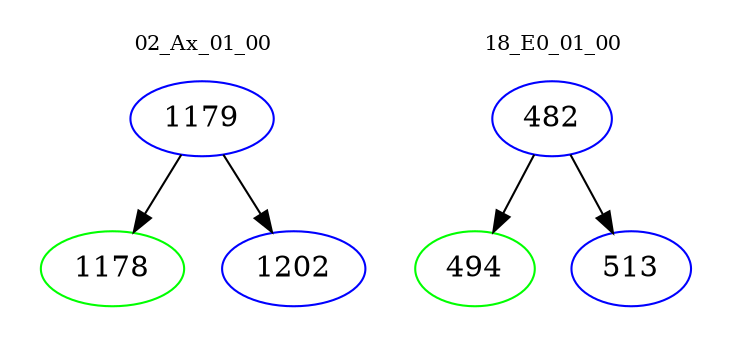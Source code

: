 digraph{
subgraph cluster_0 {
color = white
label = "02_Ax_01_00";
fontsize=10;
T0_1179 [label="1179", color="blue"]
T0_1179 -> T0_1178 [color="black"]
T0_1178 [label="1178", color="green"]
T0_1179 -> T0_1202 [color="black"]
T0_1202 [label="1202", color="blue"]
}
subgraph cluster_1 {
color = white
label = "18_E0_01_00";
fontsize=10;
T1_482 [label="482", color="blue"]
T1_482 -> T1_494 [color="black"]
T1_494 [label="494", color="green"]
T1_482 -> T1_513 [color="black"]
T1_513 [label="513", color="blue"]
}
}
